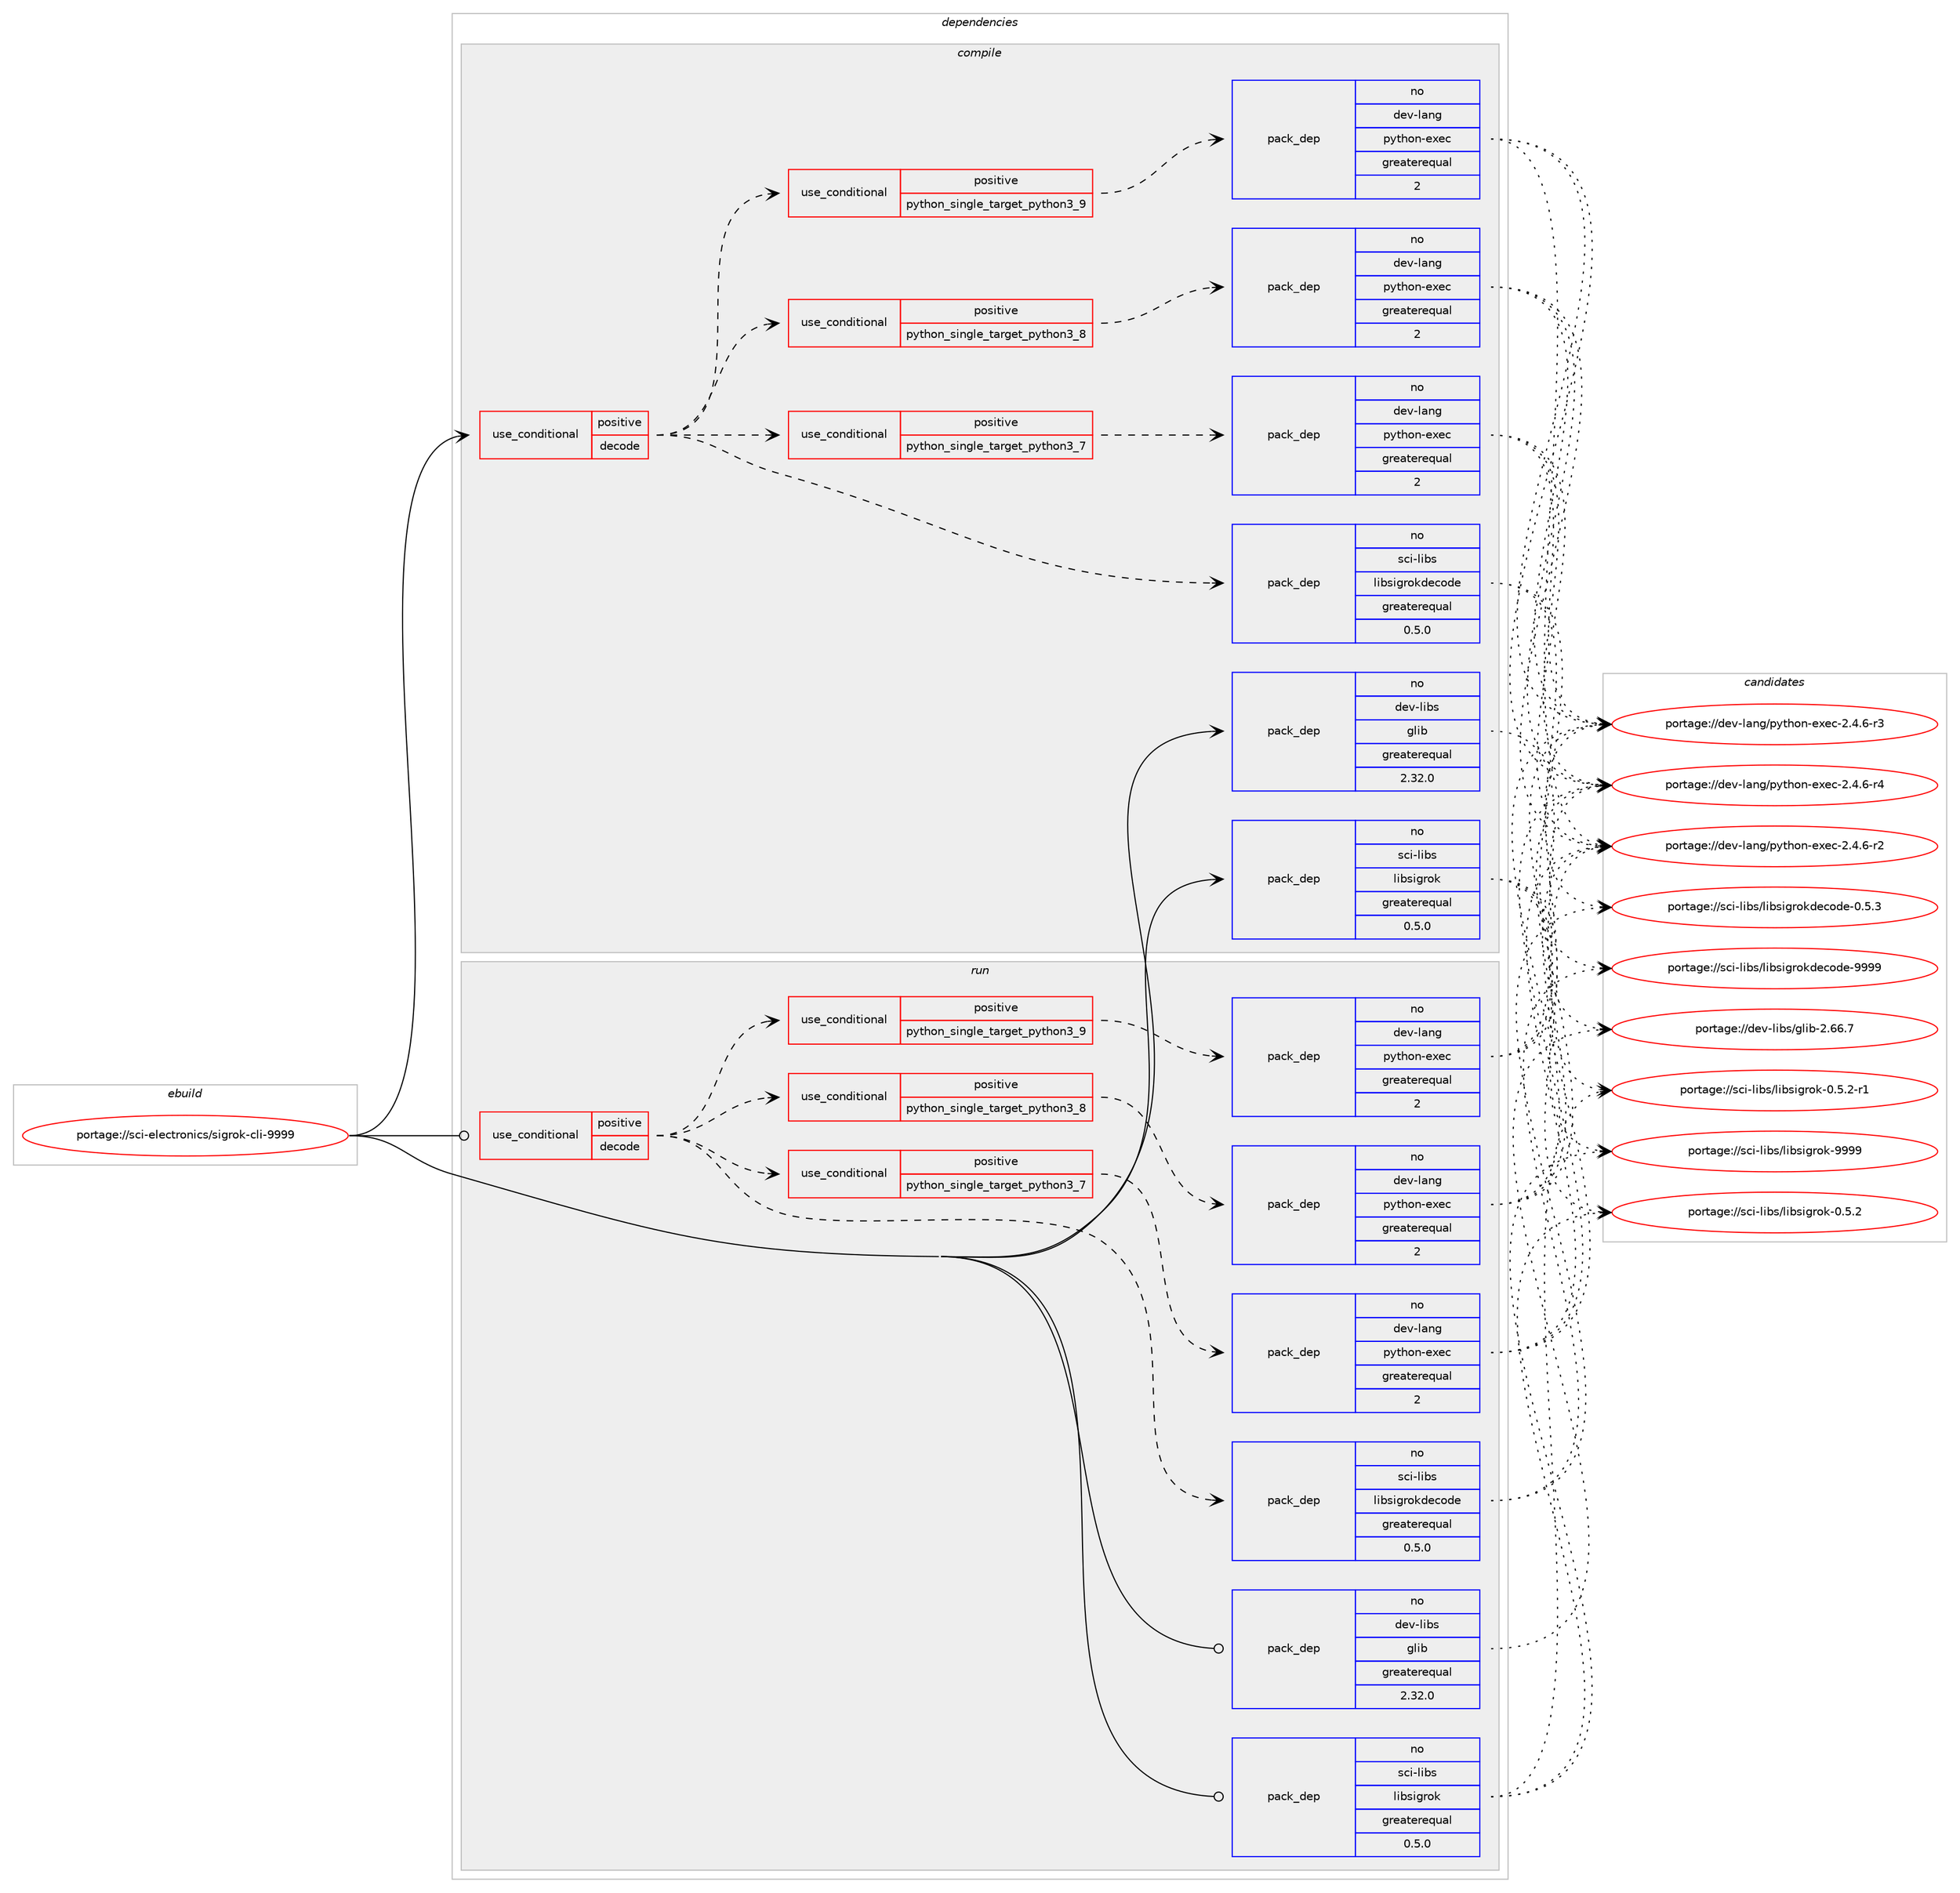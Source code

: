 digraph prolog {

# *************
# Graph options
# *************

newrank=true;
concentrate=true;
compound=true;
graph [rankdir=LR,fontname=Helvetica,fontsize=10,ranksep=1.5];#, ranksep=2.5, nodesep=0.2];
edge  [arrowhead=vee];
node  [fontname=Helvetica,fontsize=10];

# **********
# The ebuild
# **********

subgraph cluster_leftcol {
color=gray;
rank=same;
label=<<i>ebuild</i>>;
id [label="portage://sci-electronics/sigrok-cli-9999", color=red, width=4, href="../sci-electronics/sigrok-cli-9999.svg"];
}

# ****************
# The dependencies
# ****************

subgraph cluster_midcol {
color=gray;
label=<<i>dependencies</i>>;
subgraph cluster_compile {
fillcolor="#eeeeee";
style=filled;
label=<<i>compile</i>>;
subgraph cond1510 {
dependency2185 [label=<<TABLE BORDER="0" CELLBORDER="1" CELLSPACING="0" CELLPADDING="4"><TR><TD ROWSPAN="3" CELLPADDING="10">use_conditional</TD></TR><TR><TD>positive</TD></TR><TR><TD>decode</TD></TR></TABLE>>, shape=none, color=red];
subgraph pack635 {
dependency2186 [label=<<TABLE BORDER="0" CELLBORDER="1" CELLSPACING="0" CELLPADDING="4" WIDTH="220"><TR><TD ROWSPAN="6" CELLPADDING="30">pack_dep</TD></TR><TR><TD WIDTH="110">no</TD></TR><TR><TD>sci-libs</TD></TR><TR><TD>libsigrokdecode</TD></TR><TR><TD>greaterequal</TD></TR><TR><TD>0.5.0</TD></TR></TABLE>>, shape=none, color=blue];
}
dependency2185:e -> dependency2186:w [weight=20,style="dashed",arrowhead="vee"];
subgraph cond1511 {
dependency2187 [label=<<TABLE BORDER="0" CELLBORDER="1" CELLSPACING="0" CELLPADDING="4"><TR><TD ROWSPAN="3" CELLPADDING="10">use_conditional</TD></TR><TR><TD>positive</TD></TR><TR><TD>python_single_target_python3_7</TD></TR></TABLE>>, shape=none, color=red];
# *** BEGIN UNKNOWN DEPENDENCY TYPE (TODO) ***
# dependency2187 -> package_dependency(portage://sci-electronics/sigrok-cli-9999,install,no,dev-lang,python,none,[,,],[slot(3.7)],[])
# *** END UNKNOWN DEPENDENCY TYPE (TODO) ***

subgraph pack636 {
dependency2188 [label=<<TABLE BORDER="0" CELLBORDER="1" CELLSPACING="0" CELLPADDING="4" WIDTH="220"><TR><TD ROWSPAN="6" CELLPADDING="30">pack_dep</TD></TR><TR><TD WIDTH="110">no</TD></TR><TR><TD>dev-lang</TD></TR><TR><TD>python-exec</TD></TR><TR><TD>greaterequal</TD></TR><TR><TD>2</TD></TR></TABLE>>, shape=none, color=blue];
}
dependency2187:e -> dependency2188:w [weight=20,style="dashed",arrowhead="vee"];
}
dependency2185:e -> dependency2187:w [weight=20,style="dashed",arrowhead="vee"];
subgraph cond1512 {
dependency2189 [label=<<TABLE BORDER="0" CELLBORDER="1" CELLSPACING="0" CELLPADDING="4"><TR><TD ROWSPAN="3" CELLPADDING="10">use_conditional</TD></TR><TR><TD>positive</TD></TR><TR><TD>python_single_target_python3_8</TD></TR></TABLE>>, shape=none, color=red];
# *** BEGIN UNKNOWN DEPENDENCY TYPE (TODO) ***
# dependency2189 -> package_dependency(portage://sci-electronics/sigrok-cli-9999,install,no,dev-lang,python,none,[,,],[slot(3.8)],[])
# *** END UNKNOWN DEPENDENCY TYPE (TODO) ***

subgraph pack637 {
dependency2190 [label=<<TABLE BORDER="0" CELLBORDER="1" CELLSPACING="0" CELLPADDING="4" WIDTH="220"><TR><TD ROWSPAN="6" CELLPADDING="30">pack_dep</TD></TR><TR><TD WIDTH="110">no</TD></TR><TR><TD>dev-lang</TD></TR><TR><TD>python-exec</TD></TR><TR><TD>greaterequal</TD></TR><TR><TD>2</TD></TR></TABLE>>, shape=none, color=blue];
}
dependency2189:e -> dependency2190:w [weight=20,style="dashed",arrowhead="vee"];
}
dependency2185:e -> dependency2189:w [weight=20,style="dashed",arrowhead="vee"];
subgraph cond1513 {
dependency2191 [label=<<TABLE BORDER="0" CELLBORDER="1" CELLSPACING="0" CELLPADDING="4"><TR><TD ROWSPAN="3" CELLPADDING="10">use_conditional</TD></TR><TR><TD>positive</TD></TR><TR><TD>python_single_target_python3_9</TD></TR></TABLE>>, shape=none, color=red];
# *** BEGIN UNKNOWN DEPENDENCY TYPE (TODO) ***
# dependency2191 -> package_dependency(portage://sci-electronics/sigrok-cli-9999,install,no,dev-lang,python,none,[,,],[slot(3.9)],[])
# *** END UNKNOWN DEPENDENCY TYPE (TODO) ***

subgraph pack638 {
dependency2192 [label=<<TABLE BORDER="0" CELLBORDER="1" CELLSPACING="0" CELLPADDING="4" WIDTH="220"><TR><TD ROWSPAN="6" CELLPADDING="30">pack_dep</TD></TR><TR><TD WIDTH="110">no</TD></TR><TR><TD>dev-lang</TD></TR><TR><TD>python-exec</TD></TR><TR><TD>greaterequal</TD></TR><TR><TD>2</TD></TR></TABLE>>, shape=none, color=blue];
}
dependency2191:e -> dependency2192:w [weight=20,style="dashed",arrowhead="vee"];
}
dependency2185:e -> dependency2191:w [weight=20,style="dashed",arrowhead="vee"];
}
id:e -> dependency2185:w [weight=20,style="solid",arrowhead="vee"];
subgraph pack639 {
dependency2193 [label=<<TABLE BORDER="0" CELLBORDER="1" CELLSPACING="0" CELLPADDING="4" WIDTH="220"><TR><TD ROWSPAN="6" CELLPADDING="30">pack_dep</TD></TR><TR><TD WIDTH="110">no</TD></TR><TR><TD>dev-libs</TD></TR><TR><TD>glib</TD></TR><TR><TD>greaterequal</TD></TR><TR><TD>2.32.0</TD></TR></TABLE>>, shape=none, color=blue];
}
id:e -> dependency2193:w [weight=20,style="solid",arrowhead="vee"];
subgraph pack640 {
dependency2194 [label=<<TABLE BORDER="0" CELLBORDER="1" CELLSPACING="0" CELLPADDING="4" WIDTH="220"><TR><TD ROWSPAN="6" CELLPADDING="30">pack_dep</TD></TR><TR><TD WIDTH="110">no</TD></TR><TR><TD>sci-libs</TD></TR><TR><TD>libsigrok</TD></TR><TR><TD>greaterequal</TD></TR><TR><TD>0.5.0</TD></TR></TABLE>>, shape=none, color=blue];
}
id:e -> dependency2194:w [weight=20,style="solid",arrowhead="vee"];
# *** BEGIN UNKNOWN DEPENDENCY TYPE (TODO) ***
# id -> package_dependency(portage://sci-electronics/sigrok-cli-9999,install,no,virtual,pkgconfig,none,[,,],[],[])
# *** END UNKNOWN DEPENDENCY TYPE (TODO) ***

}
subgraph cluster_compileandrun {
fillcolor="#eeeeee";
style=filled;
label=<<i>compile and run</i>>;
}
subgraph cluster_run {
fillcolor="#eeeeee";
style=filled;
label=<<i>run</i>>;
subgraph cond1514 {
dependency2195 [label=<<TABLE BORDER="0" CELLBORDER="1" CELLSPACING="0" CELLPADDING="4"><TR><TD ROWSPAN="3" CELLPADDING="10">use_conditional</TD></TR><TR><TD>positive</TD></TR><TR><TD>decode</TD></TR></TABLE>>, shape=none, color=red];
subgraph pack641 {
dependency2196 [label=<<TABLE BORDER="0" CELLBORDER="1" CELLSPACING="0" CELLPADDING="4" WIDTH="220"><TR><TD ROWSPAN="6" CELLPADDING="30">pack_dep</TD></TR><TR><TD WIDTH="110">no</TD></TR><TR><TD>sci-libs</TD></TR><TR><TD>libsigrokdecode</TD></TR><TR><TD>greaterequal</TD></TR><TR><TD>0.5.0</TD></TR></TABLE>>, shape=none, color=blue];
}
dependency2195:e -> dependency2196:w [weight=20,style="dashed",arrowhead="vee"];
subgraph cond1515 {
dependency2197 [label=<<TABLE BORDER="0" CELLBORDER="1" CELLSPACING="0" CELLPADDING="4"><TR><TD ROWSPAN="3" CELLPADDING="10">use_conditional</TD></TR><TR><TD>positive</TD></TR><TR><TD>python_single_target_python3_7</TD></TR></TABLE>>, shape=none, color=red];
# *** BEGIN UNKNOWN DEPENDENCY TYPE (TODO) ***
# dependency2197 -> package_dependency(portage://sci-electronics/sigrok-cli-9999,run,no,dev-lang,python,none,[,,],[slot(3.7)],[])
# *** END UNKNOWN DEPENDENCY TYPE (TODO) ***

subgraph pack642 {
dependency2198 [label=<<TABLE BORDER="0" CELLBORDER="1" CELLSPACING="0" CELLPADDING="4" WIDTH="220"><TR><TD ROWSPAN="6" CELLPADDING="30">pack_dep</TD></TR><TR><TD WIDTH="110">no</TD></TR><TR><TD>dev-lang</TD></TR><TR><TD>python-exec</TD></TR><TR><TD>greaterequal</TD></TR><TR><TD>2</TD></TR></TABLE>>, shape=none, color=blue];
}
dependency2197:e -> dependency2198:w [weight=20,style="dashed",arrowhead="vee"];
}
dependency2195:e -> dependency2197:w [weight=20,style="dashed",arrowhead="vee"];
subgraph cond1516 {
dependency2199 [label=<<TABLE BORDER="0" CELLBORDER="1" CELLSPACING="0" CELLPADDING="4"><TR><TD ROWSPAN="3" CELLPADDING="10">use_conditional</TD></TR><TR><TD>positive</TD></TR><TR><TD>python_single_target_python3_8</TD></TR></TABLE>>, shape=none, color=red];
# *** BEGIN UNKNOWN DEPENDENCY TYPE (TODO) ***
# dependency2199 -> package_dependency(portage://sci-electronics/sigrok-cli-9999,run,no,dev-lang,python,none,[,,],[slot(3.8)],[])
# *** END UNKNOWN DEPENDENCY TYPE (TODO) ***

subgraph pack643 {
dependency2200 [label=<<TABLE BORDER="0" CELLBORDER="1" CELLSPACING="0" CELLPADDING="4" WIDTH="220"><TR><TD ROWSPAN="6" CELLPADDING="30">pack_dep</TD></TR><TR><TD WIDTH="110">no</TD></TR><TR><TD>dev-lang</TD></TR><TR><TD>python-exec</TD></TR><TR><TD>greaterequal</TD></TR><TR><TD>2</TD></TR></TABLE>>, shape=none, color=blue];
}
dependency2199:e -> dependency2200:w [weight=20,style="dashed",arrowhead="vee"];
}
dependency2195:e -> dependency2199:w [weight=20,style="dashed",arrowhead="vee"];
subgraph cond1517 {
dependency2201 [label=<<TABLE BORDER="0" CELLBORDER="1" CELLSPACING="0" CELLPADDING="4"><TR><TD ROWSPAN="3" CELLPADDING="10">use_conditional</TD></TR><TR><TD>positive</TD></TR><TR><TD>python_single_target_python3_9</TD></TR></TABLE>>, shape=none, color=red];
# *** BEGIN UNKNOWN DEPENDENCY TYPE (TODO) ***
# dependency2201 -> package_dependency(portage://sci-electronics/sigrok-cli-9999,run,no,dev-lang,python,none,[,,],[slot(3.9)],[])
# *** END UNKNOWN DEPENDENCY TYPE (TODO) ***

subgraph pack644 {
dependency2202 [label=<<TABLE BORDER="0" CELLBORDER="1" CELLSPACING="0" CELLPADDING="4" WIDTH="220"><TR><TD ROWSPAN="6" CELLPADDING="30">pack_dep</TD></TR><TR><TD WIDTH="110">no</TD></TR><TR><TD>dev-lang</TD></TR><TR><TD>python-exec</TD></TR><TR><TD>greaterequal</TD></TR><TR><TD>2</TD></TR></TABLE>>, shape=none, color=blue];
}
dependency2201:e -> dependency2202:w [weight=20,style="dashed",arrowhead="vee"];
}
dependency2195:e -> dependency2201:w [weight=20,style="dashed",arrowhead="vee"];
}
id:e -> dependency2195:w [weight=20,style="solid",arrowhead="odot"];
subgraph pack645 {
dependency2203 [label=<<TABLE BORDER="0" CELLBORDER="1" CELLSPACING="0" CELLPADDING="4" WIDTH="220"><TR><TD ROWSPAN="6" CELLPADDING="30">pack_dep</TD></TR><TR><TD WIDTH="110">no</TD></TR><TR><TD>dev-libs</TD></TR><TR><TD>glib</TD></TR><TR><TD>greaterequal</TD></TR><TR><TD>2.32.0</TD></TR></TABLE>>, shape=none, color=blue];
}
id:e -> dependency2203:w [weight=20,style="solid",arrowhead="odot"];
subgraph pack646 {
dependency2204 [label=<<TABLE BORDER="0" CELLBORDER="1" CELLSPACING="0" CELLPADDING="4" WIDTH="220"><TR><TD ROWSPAN="6" CELLPADDING="30">pack_dep</TD></TR><TR><TD WIDTH="110">no</TD></TR><TR><TD>sci-libs</TD></TR><TR><TD>libsigrok</TD></TR><TR><TD>greaterequal</TD></TR><TR><TD>0.5.0</TD></TR></TABLE>>, shape=none, color=blue];
}
id:e -> dependency2204:w [weight=20,style="solid",arrowhead="odot"];
}
}

# **************
# The candidates
# **************

subgraph cluster_choices {
rank=same;
color=gray;
label=<<i>candidates</i>>;

subgraph choice635 {
color=black;
nodesep=1;
choice115991054510810598115471081059811510510311411110710010199111100101454846534651 [label="portage://sci-libs/libsigrokdecode-0.5.3", color=red, width=4,href="../sci-libs/libsigrokdecode-0.5.3.svg"];
choice1159910545108105981154710810598115105103114111107100101991111001014557575757 [label="portage://sci-libs/libsigrokdecode-9999", color=red, width=4,href="../sci-libs/libsigrokdecode-9999.svg"];
dependency2186:e -> choice115991054510810598115471081059811510510311411110710010199111100101454846534651:w [style=dotted,weight="100"];
dependency2186:e -> choice1159910545108105981154710810598115105103114111107100101991111001014557575757:w [style=dotted,weight="100"];
}
subgraph choice636 {
color=black;
nodesep=1;
choice10010111845108971101034711212111610411111045101120101994550465246544511450 [label="portage://dev-lang/python-exec-2.4.6-r2", color=red, width=4,href="../dev-lang/python-exec-2.4.6-r2.svg"];
choice10010111845108971101034711212111610411111045101120101994550465246544511451 [label="portage://dev-lang/python-exec-2.4.6-r3", color=red, width=4,href="../dev-lang/python-exec-2.4.6-r3.svg"];
choice10010111845108971101034711212111610411111045101120101994550465246544511452 [label="portage://dev-lang/python-exec-2.4.6-r4", color=red, width=4,href="../dev-lang/python-exec-2.4.6-r4.svg"];
dependency2188:e -> choice10010111845108971101034711212111610411111045101120101994550465246544511450:w [style=dotted,weight="100"];
dependency2188:e -> choice10010111845108971101034711212111610411111045101120101994550465246544511451:w [style=dotted,weight="100"];
dependency2188:e -> choice10010111845108971101034711212111610411111045101120101994550465246544511452:w [style=dotted,weight="100"];
}
subgraph choice637 {
color=black;
nodesep=1;
choice10010111845108971101034711212111610411111045101120101994550465246544511450 [label="portage://dev-lang/python-exec-2.4.6-r2", color=red, width=4,href="../dev-lang/python-exec-2.4.6-r2.svg"];
choice10010111845108971101034711212111610411111045101120101994550465246544511451 [label="portage://dev-lang/python-exec-2.4.6-r3", color=red, width=4,href="../dev-lang/python-exec-2.4.6-r3.svg"];
choice10010111845108971101034711212111610411111045101120101994550465246544511452 [label="portage://dev-lang/python-exec-2.4.6-r4", color=red, width=4,href="../dev-lang/python-exec-2.4.6-r4.svg"];
dependency2190:e -> choice10010111845108971101034711212111610411111045101120101994550465246544511450:w [style=dotted,weight="100"];
dependency2190:e -> choice10010111845108971101034711212111610411111045101120101994550465246544511451:w [style=dotted,weight="100"];
dependency2190:e -> choice10010111845108971101034711212111610411111045101120101994550465246544511452:w [style=dotted,weight="100"];
}
subgraph choice638 {
color=black;
nodesep=1;
choice10010111845108971101034711212111610411111045101120101994550465246544511450 [label="portage://dev-lang/python-exec-2.4.6-r2", color=red, width=4,href="../dev-lang/python-exec-2.4.6-r2.svg"];
choice10010111845108971101034711212111610411111045101120101994550465246544511451 [label="portage://dev-lang/python-exec-2.4.6-r3", color=red, width=4,href="../dev-lang/python-exec-2.4.6-r3.svg"];
choice10010111845108971101034711212111610411111045101120101994550465246544511452 [label="portage://dev-lang/python-exec-2.4.6-r4", color=red, width=4,href="../dev-lang/python-exec-2.4.6-r4.svg"];
dependency2192:e -> choice10010111845108971101034711212111610411111045101120101994550465246544511450:w [style=dotted,weight="100"];
dependency2192:e -> choice10010111845108971101034711212111610411111045101120101994550465246544511451:w [style=dotted,weight="100"];
dependency2192:e -> choice10010111845108971101034711212111610411111045101120101994550465246544511452:w [style=dotted,weight="100"];
}
subgraph choice639 {
color=black;
nodesep=1;
choice1001011184510810598115471031081059845504654544655 [label="portage://dev-libs/glib-2.66.7", color=red, width=4,href="../dev-libs/glib-2.66.7.svg"];
dependency2193:e -> choice1001011184510810598115471031081059845504654544655:w [style=dotted,weight="100"];
}
subgraph choice640 {
color=black;
nodesep=1;
choice1159910545108105981154710810598115105103114111107454846534650 [label="portage://sci-libs/libsigrok-0.5.2", color=red, width=4,href="../sci-libs/libsigrok-0.5.2.svg"];
choice11599105451081059811547108105981151051031141111074548465346504511449 [label="portage://sci-libs/libsigrok-0.5.2-r1", color=red, width=4,href="../sci-libs/libsigrok-0.5.2-r1.svg"];
choice11599105451081059811547108105981151051031141111074557575757 [label="portage://sci-libs/libsigrok-9999", color=red, width=4,href="../sci-libs/libsigrok-9999.svg"];
dependency2194:e -> choice1159910545108105981154710810598115105103114111107454846534650:w [style=dotted,weight="100"];
dependency2194:e -> choice11599105451081059811547108105981151051031141111074548465346504511449:w [style=dotted,weight="100"];
dependency2194:e -> choice11599105451081059811547108105981151051031141111074557575757:w [style=dotted,weight="100"];
}
subgraph choice641 {
color=black;
nodesep=1;
choice115991054510810598115471081059811510510311411110710010199111100101454846534651 [label="portage://sci-libs/libsigrokdecode-0.5.3", color=red, width=4,href="../sci-libs/libsigrokdecode-0.5.3.svg"];
choice1159910545108105981154710810598115105103114111107100101991111001014557575757 [label="portage://sci-libs/libsigrokdecode-9999", color=red, width=4,href="../sci-libs/libsigrokdecode-9999.svg"];
dependency2196:e -> choice115991054510810598115471081059811510510311411110710010199111100101454846534651:w [style=dotted,weight="100"];
dependency2196:e -> choice1159910545108105981154710810598115105103114111107100101991111001014557575757:w [style=dotted,weight="100"];
}
subgraph choice642 {
color=black;
nodesep=1;
choice10010111845108971101034711212111610411111045101120101994550465246544511450 [label="portage://dev-lang/python-exec-2.4.6-r2", color=red, width=4,href="../dev-lang/python-exec-2.4.6-r2.svg"];
choice10010111845108971101034711212111610411111045101120101994550465246544511451 [label="portage://dev-lang/python-exec-2.4.6-r3", color=red, width=4,href="../dev-lang/python-exec-2.4.6-r3.svg"];
choice10010111845108971101034711212111610411111045101120101994550465246544511452 [label="portage://dev-lang/python-exec-2.4.6-r4", color=red, width=4,href="../dev-lang/python-exec-2.4.6-r4.svg"];
dependency2198:e -> choice10010111845108971101034711212111610411111045101120101994550465246544511450:w [style=dotted,weight="100"];
dependency2198:e -> choice10010111845108971101034711212111610411111045101120101994550465246544511451:w [style=dotted,weight="100"];
dependency2198:e -> choice10010111845108971101034711212111610411111045101120101994550465246544511452:w [style=dotted,weight="100"];
}
subgraph choice643 {
color=black;
nodesep=1;
choice10010111845108971101034711212111610411111045101120101994550465246544511450 [label="portage://dev-lang/python-exec-2.4.6-r2", color=red, width=4,href="../dev-lang/python-exec-2.4.6-r2.svg"];
choice10010111845108971101034711212111610411111045101120101994550465246544511451 [label="portage://dev-lang/python-exec-2.4.6-r3", color=red, width=4,href="../dev-lang/python-exec-2.4.6-r3.svg"];
choice10010111845108971101034711212111610411111045101120101994550465246544511452 [label="portage://dev-lang/python-exec-2.4.6-r4", color=red, width=4,href="../dev-lang/python-exec-2.4.6-r4.svg"];
dependency2200:e -> choice10010111845108971101034711212111610411111045101120101994550465246544511450:w [style=dotted,weight="100"];
dependency2200:e -> choice10010111845108971101034711212111610411111045101120101994550465246544511451:w [style=dotted,weight="100"];
dependency2200:e -> choice10010111845108971101034711212111610411111045101120101994550465246544511452:w [style=dotted,weight="100"];
}
subgraph choice644 {
color=black;
nodesep=1;
choice10010111845108971101034711212111610411111045101120101994550465246544511450 [label="portage://dev-lang/python-exec-2.4.6-r2", color=red, width=4,href="../dev-lang/python-exec-2.4.6-r2.svg"];
choice10010111845108971101034711212111610411111045101120101994550465246544511451 [label="portage://dev-lang/python-exec-2.4.6-r3", color=red, width=4,href="../dev-lang/python-exec-2.4.6-r3.svg"];
choice10010111845108971101034711212111610411111045101120101994550465246544511452 [label="portage://dev-lang/python-exec-2.4.6-r4", color=red, width=4,href="../dev-lang/python-exec-2.4.6-r4.svg"];
dependency2202:e -> choice10010111845108971101034711212111610411111045101120101994550465246544511450:w [style=dotted,weight="100"];
dependency2202:e -> choice10010111845108971101034711212111610411111045101120101994550465246544511451:w [style=dotted,weight="100"];
dependency2202:e -> choice10010111845108971101034711212111610411111045101120101994550465246544511452:w [style=dotted,weight="100"];
}
subgraph choice645 {
color=black;
nodesep=1;
choice1001011184510810598115471031081059845504654544655 [label="portage://dev-libs/glib-2.66.7", color=red, width=4,href="../dev-libs/glib-2.66.7.svg"];
dependency2203:e -> choice1001011184510810598115471031081059845504654544655:w [style=dotted,weight="100"];
}
subgraph choice646 {
color=black;
nodesep=1;
choice1159910545108105981154710810598115105103114111107454846534650 [label="portage://sci-libs/libsigrok-0.5.2", color=red, width=4,href="../sci-libs/libsigrok-0.5.2.svg"];
choice11599105451081059811547108105981151051031141111074548465346504511449 [label="portage://sci-libs/libsigrok-0.5.2-r1", color=red, width=4,href="../sci-libs/libsigrok-0.5.2-r1.svg"];
choice11599105451081059811547108105981151051031141111074557575757 [label="portage://sci-libs/libsigrok-9999", color=red, width=4,href="../sci-libs/libsigrok-9999.svg"];
dependency2204:e -> choice1159910545108105981154710810598115105103114111107454846534650:w [style=dotted,weight="100"];
dependency2204:e -> choice11599105451081059811547108105981151051031141111074548465346504511449:w [style=dotted,weight="100"];
dependency2204:e -> choice11599105451081059811547108105981151051031141111074557575757:w [style=dotted,weight="100"];
}
}

}

